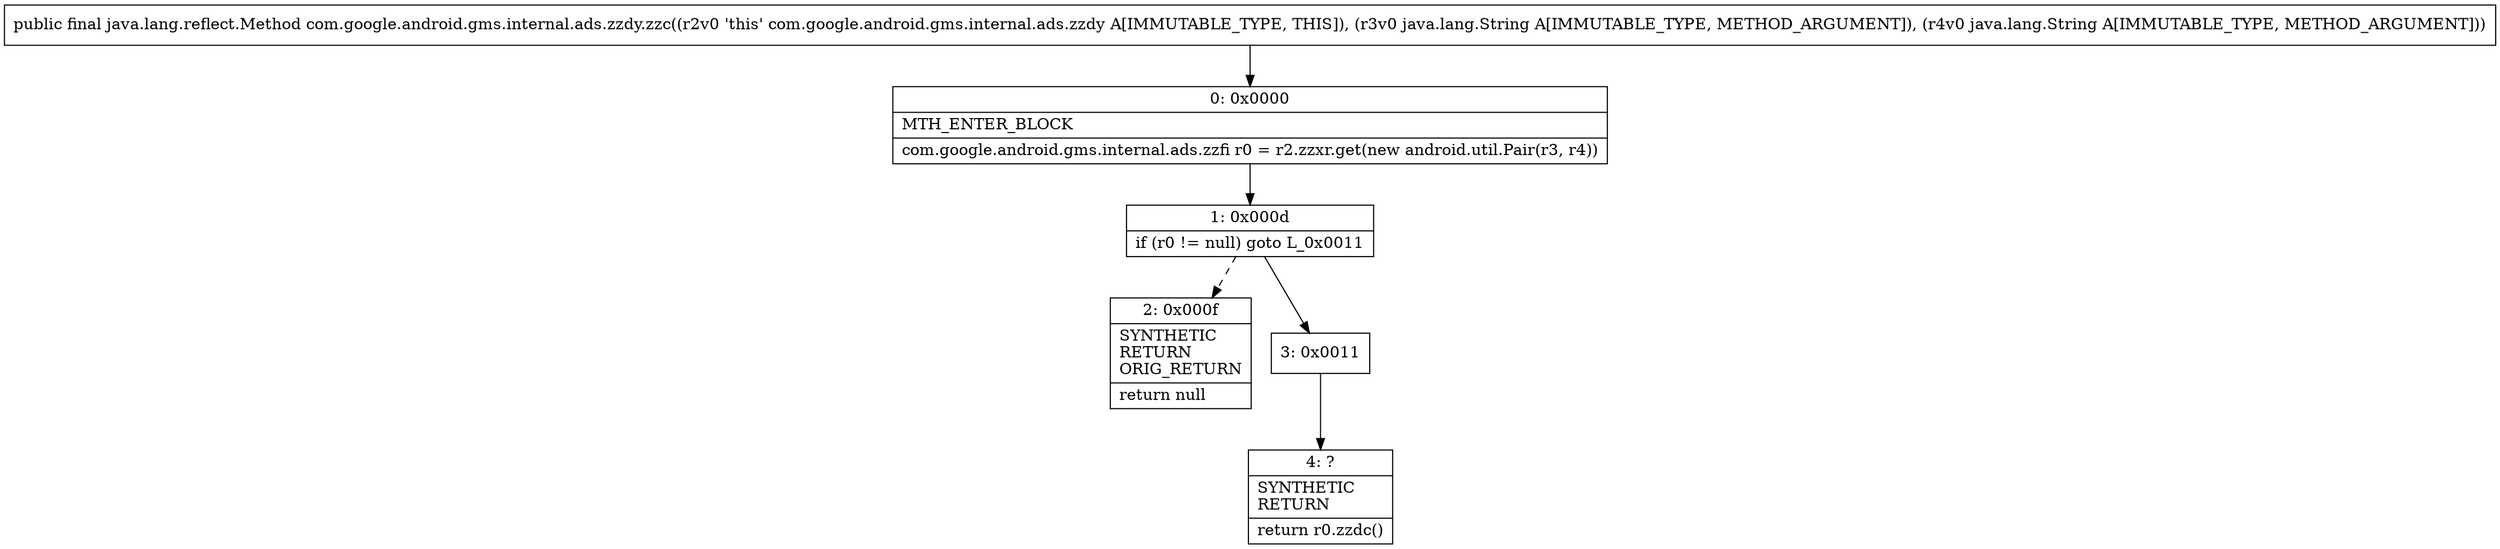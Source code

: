 digraph "CFG forcom.google.android.gms.internal.ads.zzdy.zzc(Ljava\/lang\/String;Ljava\/lang\/String;)Ljava\/lang\/reflect\/Method;" {
Node_0 [shape=record,label="{0\:\ 0x0000|MTH_ENTER_BLOCK\l|com.google.android.gms.internal.ads.zzfi r0 = r2.zzxr.get(new android.util.Pair(r3, r4))\l}"];
Node_1 [shape=record,label="{1\:\ 0x000d|if (r0 != null) goto L_0x0011\l}"];
Node_2 [shape=record,label="{2\:\ 0x000f|SYNTHETIC\lRETURN\lORIG_RETURN\l|return null\l}"];
Node_3 [shape=record,label="{3\:\ 0x0011}"];
Node_4 [shape=record,label="{4\:\ ?|SYNTHETIC\lRETURN\l|return r0.zzdc()\l}"];
MethodNode[shape=record,label="{public final java.lang.reflect.Method com.google.android.gms.internal.ads.zzdy.zzc((r2v0 'this' com.google.android.gms.internal.ads.zzdy A[IMMUTABLE_TYPE, THIS]), (r3v0 java.lang.String A[IMMUTABLE_TYPE, METHOD_ARGUMENT]), (r4v0 java.lang.String A[IMMUTABLE_TYPE, METHOD_ARGUMENT])) }"];
MethodNode -> Node_0;
Node_0 -> Node_1;
Node_1 -> Node_2[style=dashed];
Node_1 -> Node_3;
Node_3 -> Node_4;
}

